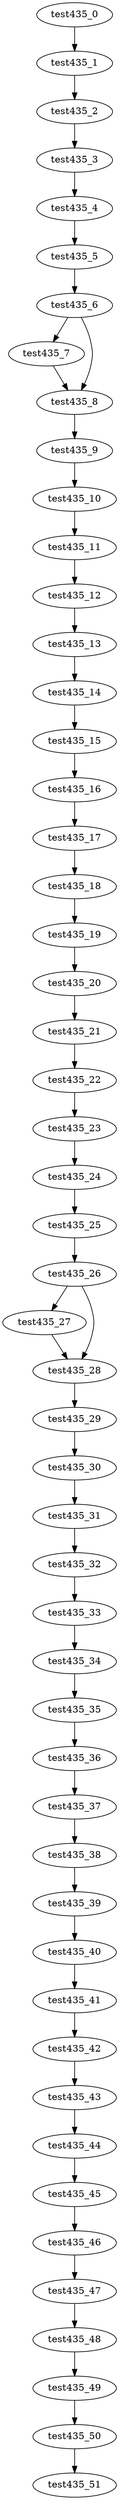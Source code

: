 digraph G {
test435_0->test435_1;
test435_1->test435_2;
test435_2->test435_3;
test435_3->test435_4;
test435_4->test435_5;
test435_5->test435_6;
test435_6->test435_7;
test435_6->test435_8;
test435_7->test435_8;
test435_8->test435_9;
test435_9->test435_10;
test435_10->test435_11;
test435_11->test435_12;
test435_12->test435_13;
test435_13->test435_14;
test435_14->test435_15;
test435_15->test435_16;
test435_16->test435_17;
test435_17->test435_18;
test435_18->test435_19;
test435_19->test435_20;
test435_20->test435_21;
test435_21->test435_22;
test435_22->test435_23;
test435_23->test435_24;
test435_24->test435_25;
test435_25->test435_26;
test435_26->test435_27;
test435_26->test435_28;
test435_27->test435_28;
test435_28->test435_29;
test435_29->test435_30;
test435_30->test435_31;
test435_31->test435_32;
test435_32->test435_33;
test435_33->test435_34;
test435_34->test435_35;
test435_35->test435_36;
test435_36->test435_37;
test435_37->test435_38;
test435_38->test435_39;
test435_39->test435_40;
test435_40->test435_41;
test435_41->test435_42;
test435_42->test435_43;
test435_43->test435_44;
test435_44->test435_45;
test435_45->test435_46;
test435_46->test435_47;
test435_47->test435_48;
test435_48->test435_49;
test435_49->test435_50;
test435_50->test435_51;

}
